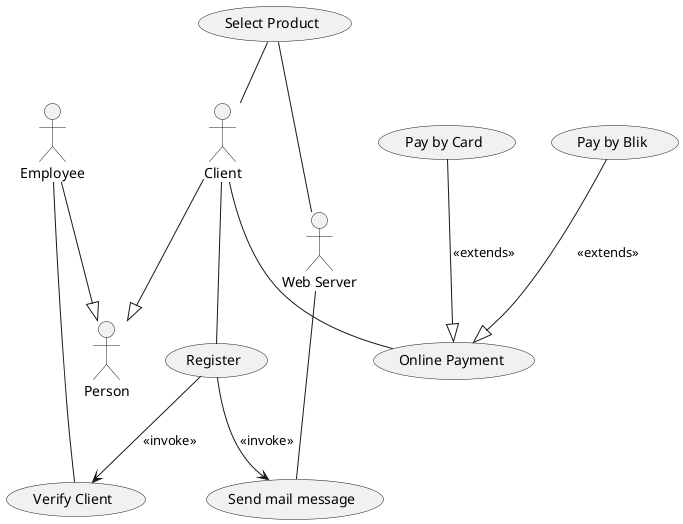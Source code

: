 @startuml

actor Client
actor Employee
actor "Web Server" as Srv
actor Person

Employee --|> Person
Client --|> Person


usecase Register
'Clients have to be verified
usecase "Verify Client" as Verify
usecase "Send mail message" as mail
usecase "Online Payment" as pay
usecase "Pay by Blik" as blik
usecase "Pay by Card" as Card
usecase "Select Product" 

Client -- Register
Employee -- Verify
Srv -- mail
Client -- pay

Register --> Verify : <<invoke>>
Register --> mail : <<invoke>>

blik --|> pay : <<extends>>
Card --|> pay : <<extends>>
(Select Product) -- Client
(Select Product) -- Srv

@enduml